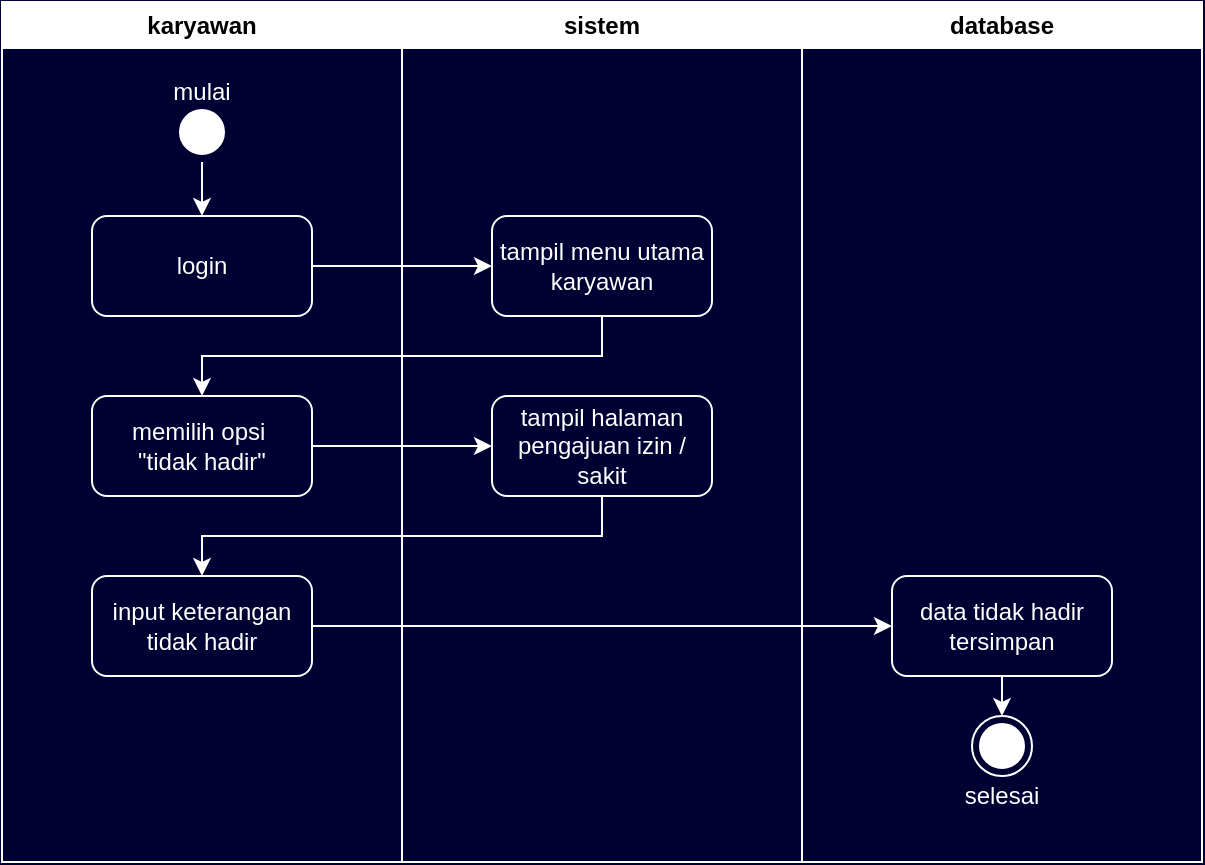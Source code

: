 <mxfile version="24.6.4" type="github">
  <diagram name="Page-1" id="vTKun_TXNQVraSzQ6rRs">
    <mxGraphModel dx="832" dy="491" grid="1" gridSize="10" guides="1" tooltips="1" connect="1" arrows="1" fold="1" page="1" pageScale="1" pageWidth="850" pageHeight="1100" background="#000033" math="0" shadow="0">
      <root>
        <mxCell id="0" />
        <mxCell id="1" parent="0" />
        <mxCell id="qgavLlfxW_fNb2to1NVM-1" value="karyawan" style="swimlane;whiteSpace=wrap;html=1;strokeColor=#FFFFFF;" vertex="1" parent="1">
          <mxGeometry x="160" y="120" width="200" height="430" as="geometry" />
        </mxCell>
        <mxCell id="qgavLlfxW_fNb2to1NVM-13" style="edgeStyle=orthogonalEdgeStyle;rounded=0;orthogonalLoop=1;jettySize=auto;html=1;exitX=0.5;exitY=1;exitDx=0;exitDy=0;entryX=0.5;entryY=0;entryDx=0;entryDy=0;strokeColor=#FFFFFF;" edge="1" parent="qgavLlfxW_fNb2to1NVM-1" source="qgavLlfxW_fNb2to1NVM-4" target="qgavLlfxW_fNb2to1NVM-7">
          <mxGeometry relative="1" as="geometry" />
        </mxCell>
        <mxCell id="qgavLlfxW_fNb2to1NVM-4" value="" style="ellipse;html=1;shape=startState;fillColor=#FFFFFF;strokeColor=#FFFFFF;" vertex="1" parent="qgavLlfxW_fNb2to1NVM-1">
          <mxGeometry x="85" y="50" width="30" height="30" as="geometry" />
        </mxCell>
        <mxCell id="qgavLlfxW_fNb2to1NVM-7" value="&lt;font color=&quot;#ffffff&quot;&gt;login&lt;/font&gt;" style="html=1;whiteSpace=wrap;fillColor=none;strokeColor=#FFFFFF;rounded=1;" vertex="1" parent="qgavLlfxW_fNb2to1NVM-1">
          <mxGeometry x="45" y="107" width="110" height="50" as="geometry" />
        </mxCell>
        <mxCell id="qgavLlfxW_fNb2to1NVM-9" value="&lt;font color=&quot;#ffffff&quot;&gt;memilih opsi&amp;nbsp;&lt;/font&gt;&lt;div&gt;&lt;font color=&quot;#ffffff&quot;&gt;&quot;tidak hadir&quot;&lt;/font&gt;&lt;/div&gt;" style="html=1;whiteSpace=wrap;fillColor=none;strokeColor=#FFFFFF;rounded=1;" vertex="1" parent="qgavLlfxW_fNb2to1NVM-1">
          <mxGeometry x="45" y="197" width="110" height="50" as="geometry" />
        </mxCell>
        <mxCell id="qgavLlfxW_fNb2to1NVM-11" value="&lt;font color=&quot;#ffffff&quot;&gt;input keterangan tidak hadir&lt;/font&gt;" style="html=1;whiteSpace=wrap;fillColor=none;strokeColor=#FFFFFF;rounded=1;" vertex="1" parent="qgavLlfxW_fNb2to1NVM-1">
          <mxGeometry x="45" y="287" width="110" height="50" as="geometry" />
        </mxCell>
        <mxCell id="qgavLlfxW_fNb2to1NVM-20" value="&lt;font color=&quot;#ffffff&quot;&gt;mulai&lt;/font&gt;" style="text;html=1;align=center;verticalAlign=middle;whiteSpace=wrap;rounded=0;" vertex="1" parent="qgavLlfxW_fNb2to1NVM-1">
          <mxGeometry x="70" y="30" width="60" height="30" as="geometry" />
        </mxCell>
        <mxCell id="qgavLlfxW_fNb2to1NVM-2" value="sistem" style="swimlane;whiteSpace=wrap;html=1;strokeColor=#FFFFFF;" vertex="1" parent="1">
          <mxGeometry x="360" y="120" width="200" height="430" as="geometry" />
        </mxCell>
        <mxCell id="qgavLlfxW_fNb2to1NVM-8" value="&lt;font color=&quot;#ffffff&quot;&gt;tampil menu utama karyawan&lt;/font&gt;" style="html=1;whiteSpace=wrap;fillColor=none;strokeColor=#FFFFFF;rounded=1;" vertex="1" parent="qgavLlfxW_fNb2to1NVM-2">
          <mxGeometry x="45" y="107" width="110" height="50" as="geometry" />
        </mxCell>
        <mxCell id="qgavLlfxW_fNb2to1NVM-10" value="&lt;font color=&quot;#ffffff&quot;&gt;tampil halaman pengajuan izin / sakit&lt;/font&gt;" style="html=1;whiteSpace=wrap;fillColor=none;strokeColor=#FFFFFF;rounded=1;" vertex="1" parent="qgavLlfxW_fNb2to1NVM-2">
          <mxGeometry x="45" y="197" width="110" height="50" as="geometry" />
        </mxCell>
        <mxCell id="qgavLlfxW_fNb2to1NVM-3" value="database" style="swimlane;whiteSpace=wrap;html=1;strokeColor=#FFFFFF;" vertex="1" parent="1">
          <mxGeometry x="560" y="120" width="200" height="430" as="geometry" />
        </mxCell>
        <mxCell id="qgavLlfxW_fNb2to1NVM-6" value="" style="ellipse;html=1;shape=endState;fillColor=#FFFFFF;strokeColor=#FFFFFF;" vertex="1" parent="qgavLlfxW_fNb2to1NVM-3">
          <mxGeometry x="85" y="357" width="30" height="30" as="geometry" />
        </mxCell>
        <mxCell id="qgavLlfxW_fNb2to1NVM-19" style="edgeStyle=orthogonalEdgeStyle;rounded=0;orthogonalLoop=1;jettySize=auto;html=1;exitX=0.5;exitY=1;exitDx=0;exitDy=0;entryX=0.5;entryY=0;entryDx=0;entryDy=0;strokeColor=#FFFFFF;" edge="1" parent="qgavLlfxW_fNb2to1NVM-3" source="qgavLlfxW_fNb2to1NVM-12" target="qgavLlfxW_fNb2to1NVM-6">
          <mxGeometry relative="1" as="geometry" />
        </mxCell>
        <mxCell id="qgavLlfxW_fNb2to1NVM-12" value="&lt;font color=&quot;#ffffff&quot;&gt;data tidak hadir tersimpan&lt;/font&gt;" style="html=1;whiteSpace=wrap;fillColor=none;strokeColor=#FFFFFF;rounded=1;" vertex="1" parent="qgavLlfxW_fNb2to1NVM-3">
          <mxGeometry x="45" y="287" width="110" height="50" as="geometry" />
        </mxCell>
        <mxCell id="qgavLlfxW_fNb2to1NVM-21" value="&lt;font color=&quot;#ffffff&quot;&gt;selesai&lt;/font&gt;" style="text;html=1;align=center;verticalAlign=middle;whiteSpace=wrap;rounded=0;" vertex="1" parent="qgavLlfxW_fNb2to1NVM-3">
          <mxGeometry x="70" y="382" width="60" height="30" as="geometry" />
        </mxCell>
        <mxCell id="qgavLlfxW_fNb2to1NVM-14" style="edgeStyle=orthogonalEdgeStyle;rounded=0;orthogonalLoop=1;jettySize=auto;html=1;exitX=1;exitY=0.5;exitDx=0;exitDy=0;entryX=0;entryY=0.5;entryDx=0;entryDy=0;strokeColor=#FFFFFF;" edge="1" parent="1" source="qgavLlfxW_fNb2to1NVM-7" target="qgavLlfxW_fNb2to1NVM-8">
          <mxGeometry relative="1" as="geometry" />
        </mxCell>
        <mxCell id="qgavLlfxW_fNb2to1NVM-15" style="edgeStyle=orthogonalEdgeStyle;rounded=0;orthogonalLoop=1;jettySize=auto;html=1;exitX=0.5;exitY=1;exitDx=0;exitDy=0;entryX=0.5;entryY=0;entryDx=0;entryDy=0;strokeColor=#FFFFFF;" edge="1" parent="1" source="qgavLlfxW_fNb2to1NVM-8" target="qgavLlfxW_fNb2to1NVM-9">
          <mxGeometry relative="1" as="geometry" />
        </mxCell>
        <mxCell id="qgavLlfxW_fNb2to1NVM-16" style="edgeStyle=orthogonalEdgeStyle;rounded=0;orthogonalLoop=1;jettySize=auto;html=1;exitX=1;exitY=0.5;exitDx=0;exitDy=0;entryX=0;entryY=0.5;entryDx=0;entryDy=0;strokeColor=#FFFFFF;" edge="1" parent="1" source="qgavLlfxW_fNb2to1NVM-9" target="qgavLlfxW_fNb2to1NVM-10">
          <mxGeometry relative="1" as="geometry" />
        </mxCell>
        <mxCell id="qgavLlfxW_fNb2to1NVM-17" style="edgeStyle=orthogonalEdgeStyle;rounded=0;orthogonalLoop=1;jettySize=auto;html=1;exitX=0.5;exitY=1;exitDx=0;exitDy=0;entryX=0.5;entryY=0;entryDx=0;entryDy=0;strokeColor=#FFFFFF;" edge="1" parent="1" source="qgavLlfxW_fNb2to1NVM-10" target="qgavLlfxW_fNb2to1NVM-11">
          <mxGeometry relative="1" as="geometry" />
        </mxCell>
        <mxCell id="qgavLlfxW_fNb2to1NVM-18" style="edgeStyle=orthogonalEdgeStyle;rounded=0;orthogonalLoop=1;jettySize=auto;html=1;exitX=1;exitY=0.5;exitDx=0;exitDy=0;entryX=0;entryY=0.5;entryDx=0;entryDy=0;strokeColor=#FFFFFF;" edge="1" parent="1" source="qgavLlfxW_fNb2to1NVM-11" target="qgavLlfxW_fNb2to1NVM-12">
          <mxGeometry relative="1" as="geometry" />
        </mxCell>
      </root>
    </mxGraphModel>
  </diagram>
</mxfile>
